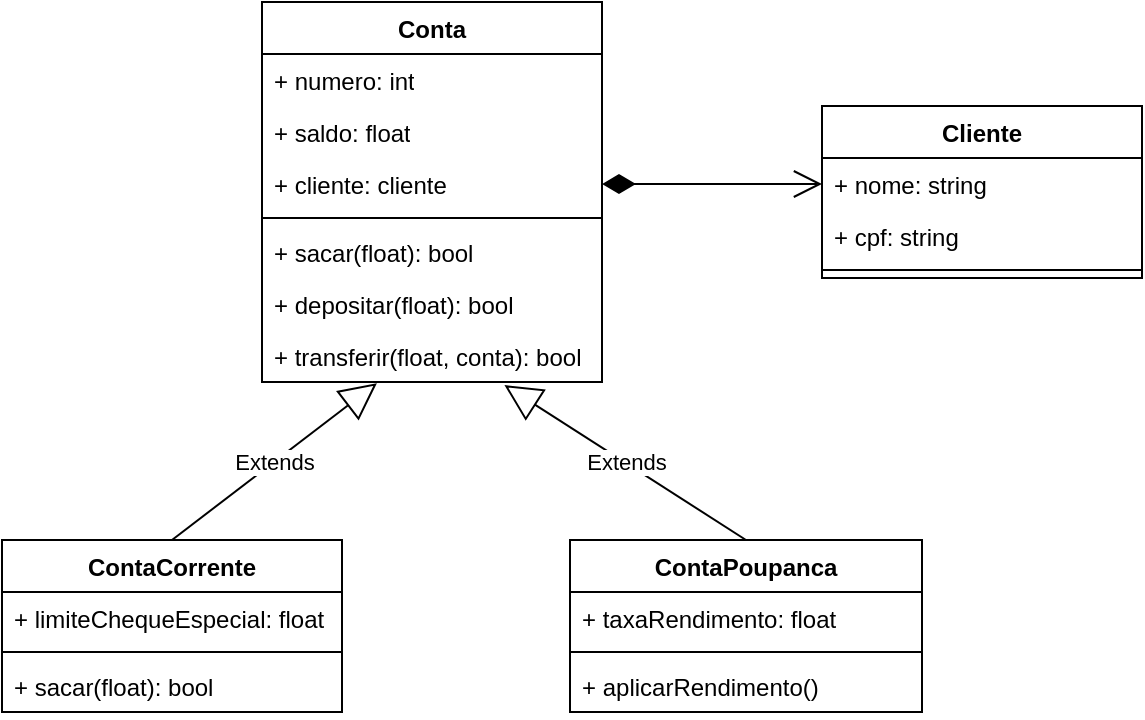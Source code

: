 <mxfile>
    <diagram id="jB7YpsqPfKxI7NaAXDAr" name="Página-1">
        <mxGraphModel dx="850" dy="787" grid="1" gridSize="10" guides="1" tooltips="1" connect="1" arrows="1" fold="1" page="1" pageScale="1" pageWidth="827" pageHeight="1169" math="0" shadow="0">
            <root>
                <mxCell id="0"/>
                <mxCell id="1" parent="0"/>
                <mxCell id="94" value="Conta" style="swimlane;fontStyle=1;align=center;verticalAlign=top;childLayout=stackLayout;horizontal=1;startSize=26;horizontalStack=0;resizeParent=1;resizeParentMax=0;resizeLast=0;collapsible=1;marginBottom=0;whiteSpace=wrap;html=1;" vertex="1" parent="1">
                    <mxGeometry x="280" y="150" width="170" height="190" as="geometry"/>
                </mxCell>
                <mxCell id="95" value="+ numero: int" style="text;strokeColor=none;fillColor=none;align=left;verticalAlign=top;spacingLeft=4;spacingRight=4;overflow=hidden;rotatable=0;points=[[0,0.5],[1,0.5]];portConstraint=eastwest;whiteSpace=wrap;html=1;" vertex="1" parent="94">
                    <mxGeometry y="26" width="170" height="26" as="geometry"/>
                </mxCell>
                <mxCell id="96" value="+ saldo: float" style="text;strokeColor=none;fillColor=none;align=left;verticalAlign=top;spacingLeft=4;spacingRight=4;overflow=hidden;rotatable=0;points=[[0,0.5],[1,0.5]];portConstraint=eastwest;whiteSpace=wrap;html=1;" vertex="1" parent="94">
                    <mxGeometry y="52" width="170" height="26" as="geometry"/>
                </mxCell>
                <mxCell id="97" value="+ cliente: cliente" style="text;strokeColor=none;fillColor=none;align=left;verticalAlign=top;spacingLeft=4;spacingRight=4;overflow=hidden;rotatable=0;points=[[0,0.5],[1,0.5]];portConstraint=eastwest;whiteSpace=wrap;html=1;" vertex="1" parent="94">
                    <mxGeometry y="78" width="170" height="26" as="geometry"/>
                </mxCell>
                <mxCell id="98" value="" style="line;strokeWidth=1;fillColor=none;align=left;verticalAlign=middle;spacingTop=-1;spacingLeft=3;spacingRight=3;rotatable=0;labelPosition=right;points=[];portConstraint=eastwest;strokeColor=inherit;" vertex="1" parent="94">
                    <mxGeometry y="104" width="170" height="8" as="geometry"/>
                </mxCell>
                <mxCell id="99" value="+ sacar(float): bool" style="text;strokeColor=none;fillColor=none;align=left;verticalAlign=top;spacingLeft=4;spacingRight=4;overflow=hidden;rotatable=0;points=[[0,0.5],[1,0.5]];portConstraint=eastwest;whiteSpace=wrap;html=1;" vertex="1" parent="94">
                    <mxGeometry y="112" width="170" height="26" as="geometry"/>
                </mxCell>
                <mxCell id="100" value="+ depositar(float): bool" style="text;strokeColor=none;fillColor=none;align=left;verticalAlign=top;spacingLeft=4;spacingRight=4;overflow=hidden;rotatable=0;points=[[0,0.5],[1,0.5]];portConstraint=eastwest;whiteSpace=wrap;html=1;" vertex="1" parent="94">
                    <mxGeometry y="138" width="170" height="26" as="geometry"/>
                </mxCell>
                <mxCell id="101" value="+ transferir(float, conta): bool" style="text;strokeColor=none;fillColor=none;align=left;verticalAlign=top;spacingLeft=4;spacingRight=4;overflow=hidden;rotatable=0;points=[[0,0.5],[1,0.5]];portConstraint=eastwest;whiteSpace=wrap;html=1;" vertex="1" parent="94">
                    <mxGeometry y="164" width="170" height="26" as="geometry"/>
                </mxCell>
                <mxCell id="102" value="Cliente" style="swimlane;fontStyle=1;align=center;verticalAlign=top;childLayout=stackLayout;horizontal=1;startSize=26;horizontalStack=0;resizeParent=1;resizeParentMax=0;resizeLast=0;collapsible=1;marginBottom=0;whiteSpace=wrap;html=1;" vertex="1" parent="1">
                    <mxGeometry x="560" y="202" width="160" height="86" as="geometry"/>
                </mxCell>
                <mxCell id="103" value="+ nome: string" style="text;strokeColor=none;fillColor=none;align=left;verticalAlign=top;spacingLeft=4;spacingRight=4;overflow=hidden;rotatable=0;points=[[0,0.5],[1,0.5]];portConstraint=eastwest;whiteSpace=wrap;html=1;" vertex="1" parent="102">
                    <mxGeometry y="26" width="160" height="26" as="geometry"/>
                </mxCell>
                <mxCell id="104" value="+ cpf: string" style="text;strokeColor=none;fillColor=none;align=left;verticalAlign=top;spacingLeft=4;spacingRight=4;overflow=hidden;rotatable=0;points=[[0,0.5],[1,0.5]];portConstraint=eastwest;whiteSpace=wrap;html=1;" vertex="1" parent="102">
                    <mxGeometry y="52" width="160" height="26" as="geometry"/>
                </mxCell>
                <mxCell id="105" value="" style="line;strokeWidth=1;fillColor=none;align=left;verticalAlign=middle;spacingTop=-1;spacingLeft=3;spacingRight=3;rotatable=0;labelPosition=right;points=[];portConstraint=eastwest;strokeColor=inherit;" vertex="1" parent="102">
                    <mxGeometry y="78" width="160" height="8" as="geometry"/>
                </mxCell>
                <mxCell id="106" value="" style="endArrow=open;html=1;endSize=12;startArrow=diamondThin;startSize=14;startFill=1;edgeStyle=orthogonalEdgeStyle;align=left;verticalAlign=bottom;rounded=0;exitX=1;exitY=0.5;exitDx=0;exitDy=0;entryX=0;entryY=0.5;entryDx=0;entryDy=0;" edge="1" parent="1" source="97" target="103">
                    <mxGeometry x="-1" y="3" relative="1" as="geometry">
                        <mxPoint x="510" y="170" as="sourcePoint"/>
                        <mxPoint x="670" y="170" as="targetPoint"/>
                    </mxGeometry>
                </mxCell>
                <mxCell id="107" value="ContaPoupanca" style="swimlane;fontStyle=1;align=center;verticalAlign=top;childLayout=stackLayout;horizontal=1;startSize=26;horizontalStack=0;resizeParent=1;resizeParentMax=0;resizeLast=0;collapsible=1;marginBottom=0;whiteSpace=wrap;html=1;" vertex="1" parent="1">
                    <mxGeometry x="434" y="419" width="176" height="86" as="geometry"/>
                </mxCell>
                <mxCell id="108" value="+ taxaRendimento: float" style="text;strokeColor=none;fillColor=none;align=left;verticalAlign=top;spacingLeft=4;spacingRight=4;overflow=hidden;rotatable=0;points=[[0,0.5],[1,0.5]];portConstraint=eastwest;whiteSpace=wrap;html=1;" vertex="1" parent="107">
                    <mxGeometry y="26" width="176" height="26" as="geometry"/>
                </mxCell>
                <mxCell id="109" value="" style="line;strokeWidth=1;fillColor=none;align=left;verticalAlign=middle;spacingTop=-1;spacingLeft=3;spacingRight=3;rotatable=0;labelPosition=right;points=[];portConstraint=eastwest;strokeColor=inherit;" vertex="1" parent="107">
                    <mxGeometry y="52" width="176" height="8" as="geometry"/>
                </mxCell>
                <mxCell id="110" value="+ aplicarRendimento()" style="text;strokeColor=none;fillColor=none;align=left;verticalAlign=top;spacingLeft=4;spacingRight=4;overflow=hidden;rotatable=0;points=[[0,0.5],[1,0.5]];portConstraint=eastwest;whiteSpace=wrap;html=1;" vertex="1" parent="107">
                    <mxGeometry y="60" width="176" height="26" as="geometry"/>
                </mxCell>
                <mxCell id="111" value="ContaCorrente" style="swimlane;fontStyle=1;align=center;verticalAlign=top;childLayout=stackLayout;horizontal=1;startSize=26;horizontalStack=0;resizeParent=1;resizeParentMax=0;resizeLast=0;collapsible=1;marginBottom=0;whiteSpace=wrap;html=1;" vertex="1" parent="1">
                    <mxGeometry x="150" y="419" width="170" height="86" as="geometry"/>
                </mxCell>
                <mxCell id="112" value="+ limiteChequeEspecial: float" style="text;strokeColor=none;fillColor=none;align=left;verticalAlign=top;spacingLeft=4;spacingRight=4;overflow=hidden;rotatable=0;points=[[0,0.5],[1,0.5]];portConstraint=eastwest;whiteSpace=wrap;html=1;" vertex="1" parent="111">
                    <mxGeometry y="26" width="170" height="26" as="geometry"/>
                </mxCell>
                <mxCell id="113" value="" style="line;strokeWidth=1;fillColor=none;align=left;verticalAlign=middle;spacingTop=-1;spacingLeft=3;spacingRight=3;rotatable=0;labelPosition=right;points=[];portConstraint=eastwest;strokeColor=inherit;" vertex="1" parent="111">
                    <mxGeometry y="52" width="170" height="8" as="geometry"/>
                </mxCell>
                <mxCell id="114" value="+ sacar(float): bool" style="text;strokeColor=none;fillColor=none;align=left;verticalAlign=top;spacingLeft=4;spacingRight=4;overflow=hidden;rotatable=0;points=[[0,0.5],[1,0.5]];portConstraint=eastwest;whiteSpace=wrap;html=1;" vertex="1" parent="111">
                    <mxGeometry y="60" width="170" height="26" as="geometry"/>
                </mxCell>
                <mxCell id="115" value="Extends" style="endArrow=block;endSize=16;endFill=0;html=1;rounded=0;entryX=0.338;entryY=1.022;entryDx=0;entryDy=0;exitX=0.5;exitY=0;exitDx=0;exitDy=0;entryPerimeter=0;" edge="1" parent="1" source="111" target="101">
                    <mxGeometry width="160" relative="1" as="geometry">
                        <mxPoint x="170" y="390" as="sourcePoint"/>
                        <mxPoint x="350" y="350" as="targetPoint"/>
                    </mxGeometry>
                </mxCell>
                <mxCell id="116" value="Extends" style="endArrow=block;endSize=16;endFill=0;html=1;rounded=0;entryX=0.713;entryY=1.059;entryDx=0;entryDy=0;exitX=0.5;exitY=0;exitDx=0;exitDy=0;entryPerimeter=0;" edge="1" parent="1" source="107" target="101">
                    <mxGeometry width="160" relative="1" as="geometry">
                        <mxPoint x="360" y="438" as="sourcePoint"/>
                        <mxPoint x="467" y="360" as="targetPoint"/>
                    </mxGeometry>
                </mxCell>
            </root>
        </mxGraphModel>
    </diagram>
</mxfile>